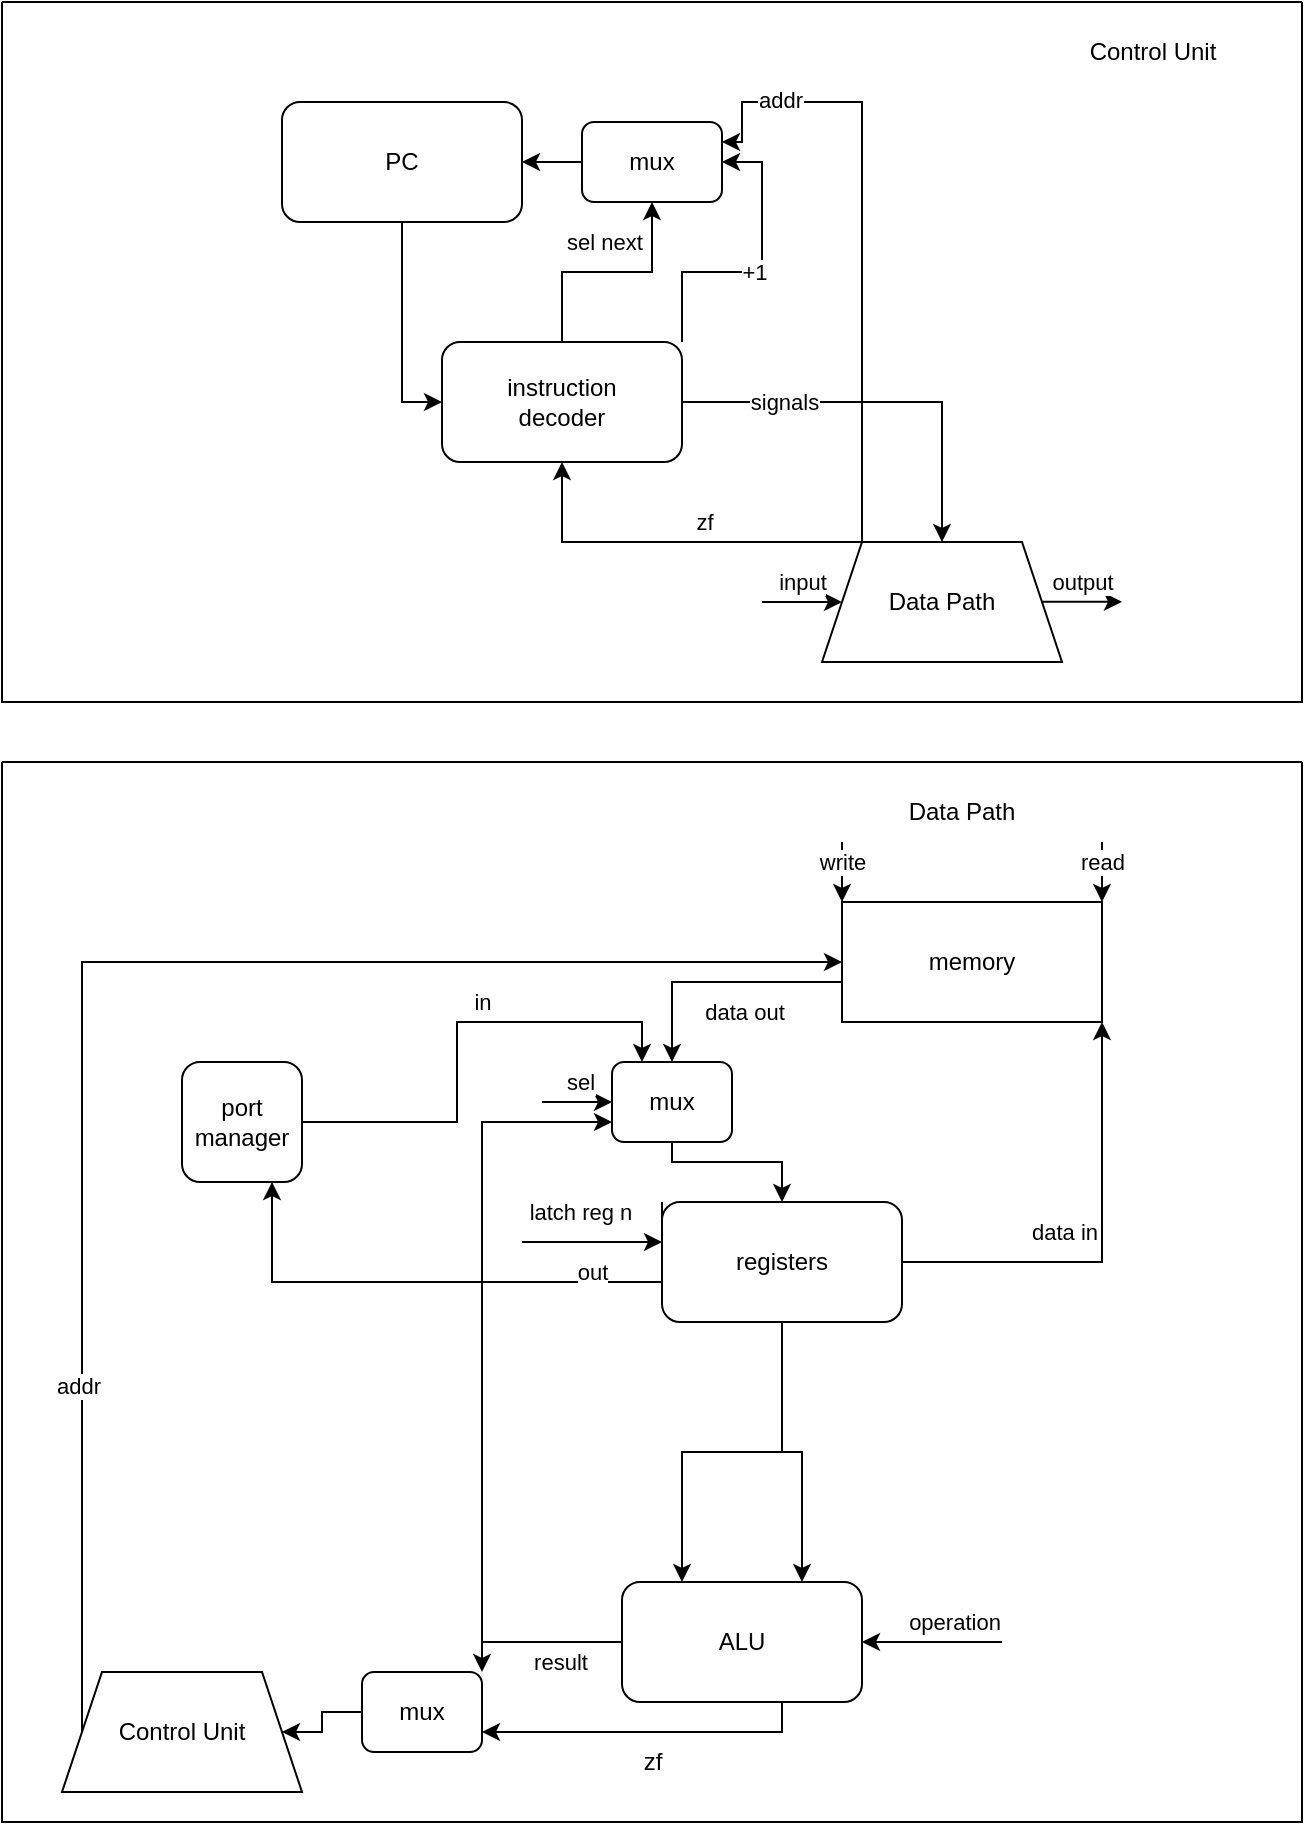 <mxfile version="22.1.22" type="embed">
  <diagram name="Page-1" id="099fd60b-425b-db50-ffb0-6b813814b670">
    <mxGraphModel dx="92" dy="77" grid="1" gridSize="10" guides="1" tooltips="1" connect="1" arrows="1" fold="1" page="1" pageScale="1" pageWidth="850" pageHeight="1100" background="none" math="0" shadow="0">
      <root>
        <mxCell id="0" />
        <mxCell id="1" parent="0" />
        <mxCell id="xeeY37LkKgmFa9RhOjJM-3" value="" style="swimlane;startSize=0;" parent="1" vertex="1">
          <mxGeometry x="150" y="120" width="650" height="350" as="geometry" />
        </mxCell>
        <mxCell id="xeeY37LkKgmFa9RhOjJM-11" style="edgeStyle=orthogonalEdgeStyle;rounded=0;orthogonalLoop=1;jettySize=auto;html=1;entryX=1;entryY=0.5;entryDx=0;entryDy=0;" parent="xeeY37LkKgmFa9RhOjJM-3" source="xeeY37LkKgmFa9RhOjJM-5" target="xeeY37LkKgmFa9RhOjJM-77" edge="1">
          <mxGeometry relative="1" as="geometry">
            <Array as="points">
              <mxPoint x="340" y="135" />
              <mxPoint x="380" y="135" />
              <mxPoint x="380" y="80" />
            </Array>
          </mxGeometry>
        </mxCell>
        <mxCell id="xeeY37LkKgmFa9RhOjJM-48" value="+1" style="edgeLabel;html=1;align=center;verticalAlign=middle;resizable=0;points=[];" parent="xeeY37LkKgmFa9RhOjJM-11" vertex="1" connectable="0">
          <mxGeometry x="-0.051" relative="1" as="geometry">
            <mxPoint as="offset" />
          </mxGeometry>
        </mxCell>
        <mxCell id="xeeY37LkKgmFa9RhOjJM-46" style="edgeStyle=orthogonalEdgeStyle;rounded=0;orthogonalLoop=1;jettySize=auto;html=1;entryX=0.5;entryY=0;entryDx=0;entryDy=0;" parent="xeeY37LkKgmFa9RhOjJM-3" source="xeeY37LkKgmFa9RhOjJM-5" target="xeeY37LkKgmFa9RhOjJM-38" edge="1">
          <mxGeometry relative="1" as="geometry" />
        </mxCell>
        <mxCell id="xeeY37LkKgmFa9RhOjJM-47" value="signals" style="edgeLabel;html=1;align=center;verticalAlign=middle;resizable=0;points=[];" parent="xeeY37LkKgmFa9RhOjJM-46" vertex="1" connectable="0">
          <mxGeometry x="-0.157" relative="1" as="geometry">
            <mxPoint x="-34" as="offset" />
          </mxGeometry>
        </mxCell>
        <mxCell id="xeeY37LkKgmFa9RhOjJM-79" style="edgeStyle=orthogonalEdgeStyle;rounded=0;orthogonalLoop=1;jettySize=auto;html=1;entryX=0.5;entryY=1;entryDx=0;entryDy=0;" parent="xeeY37LkKgmFa9RhOjJM-3" source="xeeY37LkKgmFa9RhOjJM-5" target="xeeY37LkKgmFa9RhOjJM-77" edge="1">
          <mxGeometry relative="1" as="geometry" />
        </mxCell>
        <mxCell id="xeeY37LkKgmFa9RhOjJM-80" value="sel next" style="edgeLabel;html=1;align=center;verticalAlign=middle;resizable=0;points=[];" parent="xeeY37LkKgmFa9RhOjJM-79" vertex="1" connectable="0">
          <mxGeometry x="-0.245" y="1" relative="1" as="geometry">
            <mxPoint x="12" y="-14" as="offset" />
          </mxGeometry>
        </mxCell>
        <mxCell id="xeeY37LkKgmFa9RhOjJM-5" value="instruction&lt;div&gt;decoder&lt;/div&gt;" style="rounded=1;whiteSpace=wrap;html=1;" parent="xeeY37LkKgmFa9RhOjJM-3" vertex="1">
          <mxGeometry x="220" y="170" width="120" height="60" as="geometry" />
        </mxCell>
        <mxCell id="xeeY37LkKgmFa9RhOjJM-8" style="edgeStyle=orthogonalEdgeStyle;rounded=0;orthogonalLoop=1;jettySize=auto;html=1;entryX=0;entryY=0.5;entryDx=0;entryDy=0;" parent="xeeY37LkKgmFa9RhOjJM-3" source="xeeY37LkKgmFa9RhOjJM-1" target="xeeY37LkKgmFa9RhOjJM-5" edge="1">
          <mxGeometry relative="1" as="geometry" />
        </mxCell>
        <mxCell id="xeeY37LkKgmFa9RhOjJM-1" value="PC" style="rounded=1;whiteSpace=wrap;html=1;" parent="xeeY37LkKgmFa9RhOjJM-3" vertex="1">
          <mxGeometry x="140" y="50" width="120" height="60" as="geometry" />
        </mxCell>
        <mxCell id="xeeY37LkKgmFa9RhOjJM-6" value="Control Unit" style="text;html=1;align=center;verticalAlign=middle;resizable=0;points=[];autosize=1;strokeColor=none;fillColor=none;" parent="xeeY37LkKgmFa9RhOjJM-3" vertex="1">
          <mxGeometry x="530" y="10" width="90" height="30" as="geometry" />
        </mxCell>
        <mxCell id="xeeY37LkKgmFa9RhOjJM-49" style="edgeStyle=orthogonalEdgeStyle;rounded=0;orthogonalLoop=1;jettySize=auto;html=1;entryX=1;entryY=0.25;entryDx=0;entryDy=0;" parent="xeeY37LkKgmFa9RhOjJM-3" source="xeeY37LkKgmFa9RhOjJM-38" target="xeeY37LkKgmFa9RhOjJM-77" edge="1">
          <mxGeometry relative="1" as="geometry">
            <Array as="points">
              <mxPoint x="430" y="50" />
              <mxPoint x="370" y="50" />
            </Array>
          </mxGeometry>
        </mxCell>
        <mxCell id="xeeY37LkKgmFa9RhOjJM-50" value="addr" style="edgeLabel;html=1;align=center;verticalAlign=middle;resizable=0;points=[];" parent="xeeY37LkKgmFa9RhOjJM-49" vertex="1" connectable="0">
          <mxGeometry x="0.684" y="-1" relative="1" as="geometry">
            <mxPoint as="offset" />
          </mxGeometry>
        </mxCell>
        <mxCell id="xeeY37LkKgmFa9RhOjJM-51" style="edgeStyle=orthogonalEdgeStyle;rounded=0;orthogonalLoop=1;jettySize=auto;html=1;entryX=0.5;entryY=1;entryDx=0;entryDy=0;" parent="xeeY37LkKgmFa9RhOjJM-3" source="xeeY37LkKgmFa9RhOjJM-38" target="xeeY37LkKgmFa9RhOjJM-5" edge="1">
          <mxGeometry relative="1" as="geometry">
            <Array as="points">
              <mxPoint x="280" y="270" />
            </Array>
          </mxGeometry>
        </mxCell>
        <mxCell id="xeeY37LkKgmFa9RhOjJM-52" value="zf" style="edgeLabel;html=1;align=center;verticalAlign=middle;resizable=0;points=[];" parent="xeeY37LkKgmFa9RhOjJM-51" vertex="1" connectable="0">
          <mxGeometry x="-0.015" y="-2" relative="1" as="geometry">
            <mxPoint x="14" y="-8" as="offset" />
          </mxGeometry>
        </mxCell>
        <mxCell id="xeeY37LkKgmFa9RhOjJM-38" value="Data Path" style="shape=trapezoid;perimeter=trapezoidPerimeter;whiteSpace=wrap;html=1;fixedSize=1;" parent="xeeY37LkKgmFa9RhOjJM-3" vertex="1">
          <mxGeometry x="410" y="270" width="120" height="60" as="geometry" />
        </mxCell>
        <mxCell id="xeeY37LkKgmFa9RhOjJM-41" value="" style="endArrow=classic;html=1;rounded=0;anchorPointDirection=0;entryX=0;entryY=0.5;entryDx=0;entryDy=0;" parent="xeeY37LkKgmFa9RhOjJM-3" target="xeeY37LkKgmFa9RhOjJM-38" edge="1">
          <mxGeometry width="50" height="50" relative="1" as="geometry">
            <mxPoint x="380" y="300" as="sourcePoint" />
            <mxPoint x="390" y="250" as="targetPoint" />
          </mxGeometry>
        </mxCell>
        <mxCell id="xeeY37LkKgmFa9RhOjJM-43" value="input" style="edgeLabel;html=1;align=center;verticalAlign=middle;resizable=0;points=[];" parent="xeeY37LkKgmFa9RhOjJM-41" vertex="1" connectable="0">
          <mxGeometry x="-0.488" y="1" relative="1" as="geometry">
            <mxPoint x="10" y="-9" as="offset" />
          </mxGeometry>
        </mxCell>
        <mxCell id="xeeY37LkKgmFa9RhOjJM-44" value="" style="endArrow=classic;html=1;rounded=0;anchorPointDirection=0;entryX=0;entryY=0.5;entryDx=0;entryDy=0;" parent="xeeY37LkKgmFa9RhOjJM-3" edge="1">
          <mxGeometry width="50" height="50" relative="1" as="geometry">
            <mxPoint x="520" y="299.9" as="sourcePoint" />
            <mxPoint x="560" y="299.9" as="targetPoint" />
          </mxGeometry>
        </mxCell>
        <mxCell id="xeeY37LkKgmFa9RhOjJM-45" value="output" style="edgeLabel;html=1;align=center;verticalAlign=middle;resizable=0;points=[];" parent="xeeY37LkKgmFa9RhOjJM-44" vertex="1" connectable="0">
          <mxGeometry x="-0.488" y="1" relative="1" as="geometry">
            <mxPoint x="10" y="-9" as="offset" />
          </mxGeometry>
        </mxCell>
        <mxCell id="xeeY37LkKgmFa9RhOjJM-78" style="edgeStyle=orthogonalEdgeStyle;rounded=0;orthogonalLoop=1;jettySize=auto;html=1;entryX=1;entryY=0.5;entryDx=0;entryDy=0;" parent="xeeY37LkKgmFa9RhOjJM-3" source="xeeY37LkKgmFa9RhOjJM-77" target="xeeY37LkKgmFa9RhOjJM-1" edge="1">
          <mxGeometry relative="1" as="geometry" />
        </mxCell>
        <mxCell id="xeeY37LkKgmFa9RhOjJM-77" value="mux" style="rounded=1;whiteSpace=wrap;html=1;" parent="xeeY37LkKgmFa9RhOjJM-3" vertex="1">
          <mxGeometry x="290" y="60" width="70" height="40" as="geometry" />
        </mxCell>
        <mxCell id="xeeY37LkKgmFa9RhOjJM-12" value="" style="swimlane;startSize=0;" parent="1" vertex="1">
          <mxGeometry x="150" y="500" width="650" height="530" as="geometry" />
        </mxCell>
        <mxCell id="xeeY37LkKgmFa9RhOjJM-75" style="edgeStyle=orthogonalEdgeStyle;rounded=0;orthogonalLoop=1;jettySize=auto;html=1;entryX=0.25;entryY=0;entryDx=0;entryDy=0;" parent="xeeY37LkKgmFa9RhOjJM-12" source="xeeY37LkKgmFa9RhOjJM-13" target="xeeY37LkKgmFa9RhOjJM-19" edge="1">
          <mxGeometry relative="1" as="geometry" />
        </mxCell>
        <mxCell id="xeeY37LkKgmFa9RhOjJM-76" value="in" style="edgeLabel;html=1;align=center;verticalAlign=middle;resizable=0;points=[];" parent="xeeY37LkKgmFa9RhOjJM-75" vertex="1" connectable="0">
          <mxGeometry x="0.122" y="-1" relative="1" as="geometry">
            <mxPoint x="5" y="-11" as="offset" />
          </mxGeometry>
        </mxCell>
        <mxCell id="xeeY37LkKgmFa9RhOjJM-13" value="port&lt;div&gt;manager&lt;/div&gt;" style="rounded=1;whiteSpace=wrap;html=1;" parent="xeeY37LkKgmFa9RhOjJM-12" vertex="1">
          <mxGeometry x="90" y="150" width="60" height="60" as="geometry" />
        </mxCell>
        <mxCell id="xeeY37LkKgmFa9RhOjJM-14" value="Data Path" style="text;html=1;align=center;verticalAlign=middle;whiteSpace=wrap;rounded=0;" parent="xeeY37LkKgmFa9RhOjJM-12" vertex="1">
          <mxGeometry x="450" y="10" width="60" height="30" as="geometry" />
        </mxCell>
        <mxCell id="xeeY37LkKgmFa9RhOjJM-62" style="edgeStyle=orthogonalEdgeStyle;rounded=0;orthogonalLoop=1;jettySize=auto;html=1;entryX=1;entryY=1;entryDx=0;entryDy=0;" parent="xeeY37LkKgmFa9RhOjJM-12" source="xeeY37LkKgmFa9RhOjJM-15" target="xeeY37LkKgmFa9RhOjJM-17" edge="1">
          <mxGeometry relative="1" as="geometry">
            <Array as="points">
              <mxPoint x="550" y="250" />
            </Array>
          </mxGeometry>
        </mxCell>
        <mxCell id="xeeY37LkKgmFa9RhOjJM-63" value="data in" style="edgeLabel;html=1;align=center;verticalAlign=middle;resizable=0;points=[];" parent="xeeY37LkKgmFa9RhOjJM-62" vertex="1" connectable="0">
          <mxGeometry x="-0.513" y="2" relative="1" as="geometry">
            <mxPoint x="27" y="-13" as="offset" />
          </mxGeometry>
        </mxCell>
        <mxCell id="xeeY37LkKgmFa9RhOjJM-69" style="edgeStyle=orthogonalEdgeStyle;rounded=0;orthogonalLoop=1;jettySize=auto;html=1;exitX=0;exitY=0;exitDx=0;exitDy=0;entryX=0.75;entryY=1;entryDx=0;entryDy=0;" parent="xeeY37LkKgmFa9RhOjJM-12" source="xeeY37LkKgmFa9RhOjJM-15" target="xeeY37LkKgmFa9RhOjJM-13" edge="1">
          <mxGeometry relative="1" as="geometry">
            <Array as="points">
              <mxPoint x="340" y="260" />
              <mxPoint x="260" y="260" />
            </Array>
          </mxGeometry>
        </mxCell>
        <mxCell id="xeeY37LkKgmFa9RhOjJM-70" value="out" style="edgeLabel;html=1;align=center;verticalAlign=middle;resizable=0;points=[];" parent="xeeY37LkKgmFa9RhOjJM-69" vertex="1" connectable="0">
          <mxGeometry x="-0.289" y="-3" relative="1" as="geometry">
            <mxPoint x="13" y="-2" as="offset" />
          </mxGeometry>
        </mxCell>
        <mxCell id="y4NjypVTev5vpXVpbhdP-2" style="edgeStyle=orthogonalEdgeStyle;rounded=0;orthogonalLoop=1;jettySize=auto;html=1;entryX=0.25;entryY=0;entryDx=0;entryDy=0;" parent="xeeY37LkKgmFa9RhOjJM-12" source="xeeY37LkKgmFa9RhOjJM-15" target="xeeY37LkKgmFa9RhOjJM-18" edge="1">
          <mxGeometry relative="1" as="geometry">
            <mxPoint x="390" y="310" as="targetPoint" />
          </mxGeometry>
        </mxCell>
        <mxCell id="3" style="edgeStyle=orthogonalEdgeStyle;rounded=0;orthogonalLoop=1;jettySize=auto;html=1;entryX=0.75;entryY=0;entryDx=0;entryDy=0;" edge="1" parent="xeeY37LkKgmFa9RhOjJM-12" source="xeeY37LkKgmFa9RhOjJM-15" target="xeeY37LkKgmFa9RhOjJM-18">
          <mxGeometry relative="1" as="geometry" />
        </mxCell>
        <mxCell id="xeeY37LkKgmFa9RhOjJM-15" value="registers" style="rounded=1;whiteSpace=wrap;html=1;" parent="xeeY37LkKgmFa9RhOjJM-12" vertex="1">
          <mxGeometry x="330" y="220" width="120" height="60" as="geometry" />
        </mxCell>
        <mxCell id="xeeY37LkKgmFa9RhOjJM-59" style="edgeStyle=orthogonalEdgeStyle;rounded=0;orthogonalLoop=1;jettySize=auto;html=1;entryX=0.5;entryY=0;entryDx=0;entryDy=0;" parent="xeeY37LkKgmFa9RhOjJM-12" source="xeeY37LkKgmFa9RhOjJM-17" target="xeeY37LkKgmFa9RhOjJM-19" edge="1">
          <mxGeometry relative="1" as="geometry">
            <Array as="points">
              <mxPoint x="335" y="110" />
            </Array>
          </mxGeometry>
        </mxCell>
        <mxCell id="xeeY37LkKgmFa9RhOjJM-60" value="data out" style="edgeLabel;html=1;align=center;verticalAlign=middle;resizable=0;points=[];" parent="xeeY37LkKgmFa9RhOjJM-59" vertex="1" connectable="0">
          <mxGeometry x="-0.268" y="-1" relative="1" as="geometry">
            <mxPoint x="-3" y="16" as="offset" />
          </mxGeometry>
        </mxCell>
        <mxCell id="xeeY37LkKgmFa9RhOjJM-17" value="memory" style="rounded=1;whiteSpace=wrap;html=1;arcSize=0;" parent="xeeY37LkKgmFa9RhOjJM-12" vertex="1">
          <mxGeometry x="420" y="70" width="130" height="60" as="geometry" />
        </mxCell>
        <mxCell id="xeeY37LkKgmFa9RhOjJM-31" style="edgeStyle=orthogonalEdgeStyle;rounded=0;orthogonalLoop=1;jettySize=auto;html=1;entryX=1;entryY=0.75;entryDx=0;entryDy=0;" parent="xeeY37LkKgmFa9RhOjJM-12" source="xeeY37LkKgmFa9RhOjJM-18" target="xeeY37LkKgmFa9RhOjJM-73" edge="1">
          <mxGeometry relative="1" as="geometry">
            <Array as="points">
              <mxPoint x="390" y="485" />
            </Array>
          </mxGeometry>
        </mxCell>
        <mxCell id="xeeY37LkKgmFa9RhOjJM-67" style="edgeStyle=orthogonalEdgeStyle;rounded=0;orthogonalLoop=1;jettySize=auto;html=1;entryX=1;entryY=0;entryDx=0;entryDy=0;" parent="xeeY37LkKgmFa9RhOjJM-12" source="xeeY37LkKgmFa9RhOjJM-18" target="xeeY37LkKgmFa9RhOjJM-73" edge="1">
          <mxGeometry relative="1" as="geometry">
            <Array as="points">
              <mxPoint x="240" y="440" />
            </Array>
          </mxGeometry>
        </mxCell>
        <mxCell id="xeeY37LkKgmFa9RhOjJM-68" value="result" style="edgeLabel;html=1;align=center;verticalAlign=middle;resizable=0;points=[];" parent="xeeY37LkKgmFa9RhOjJM-67" vertex="1" connectable="0">
          <mxGeometry x="-0.182" relative="1" as="geometry">
            <mxPoint x="4" y="10" as="offset" />
          </mxGeometry>
        </mxCell>
        <mxCell id="y4NjypVTev5vpXVpbhdP-6" style="edgeStyle=orthogonalEdgeStyle;rounded=0;orthogonalLoop=1;jettySize=auto;html=1;entryX=0;entryY=0.75;entryDx=0;entryDy=0;" parent="xeeY37LkKgmFa9RhOjJM-12" source="xeeY37LkKgmFa9RhOjJM-18" target="xeeY37LkKgmFa9RhOjJM-19" edge="1">
          <mxGeometry relative="1" as="geometry">
            <Array as="points">
              <mxPoint x="240" y="440" />
              <mxPoint x="240" y="180" />
            </Array>
          </mxGeometry>
        </mxCell>
        <mxCell id="xeeY37LkKgmFa9RhOjJM-18" value="ALU" style="rounded=1;whiteSpace=wrap;html=1;" parent="xeeY37LkKgmFa9RhOjJM-12" vertex="1">
          <mxGeometry x="310" y="410" width="120" height="60" as="geometry" />
        </mxCell>
        <mxCell id="y4NjypVTev5vpXVpbhdP-3" style="edgeStyle=orthogonalEdgeStyle;rounded=0;orthogonalLoop=1;jettySize=auto;html=1;entryX=0.5;entryY=0;entryDx=0;entryDy=0;" parent="xeeY37LkKgmFa9RhOjJM-12" source="xeeY37LkKgmFa9RhOjJM-19" target="xeeY37LkKgmFa9RhOjJM-15" edge="1">
          <mxGeometry relative="1" as="geometry">
            <Array as="points">
              <mxPoint x="335" y="200" />
              <mxPoint x="390" y="200" />
            </Array>
          </mxGeometry>
        </mxCell>
        <mxCell id="xeeY37LkKgmFa9RhOjJM-19" value="mux" style="rounded=1;whiteSpace=wrap;html=1;" parent="xeeY37LkKgmFa9RhOjJM-12" vertex="1">
          <mxGeometry x="305" y="150" width="60" height="40" as="geometry" />
        </mxCell>
        <mxCell id="xeeY37LkKgmFa9RhOjJM-26" value="" style="endArrow=classic;html=1;rounded=0;entryX=1;entryY=0;entryDx=0;entryDy=0;" parent="xeeY37LkKgmFa9RhOjJM-12" target="xeeY37LkKgmFa9RhOjJM-17" edge="1">
          <mxGeometry width="50" height="50" relative="1" as="geometry">
            <mxPoint x="550" y="40" as="sourcePoint" />
            <mxPoint x="363.589" y="30" as="targetPoint" />
            <Array as="points">
              <mxPoint x="550" y="40" />
            </Array>
          </mxGeometry>
        </mxCell>
        <mxCell id="xeeY37LkKgmFa9RhOjJM-27" value="read" style="edgeLabel;html=1;align=center;verticalAlign=middle;resizable=0;points=[];" parent="xeeY37LkKgmFa9RhOjJM-26" vertex="1" connectable="0">
          <mxGeometry x="-0.289" y="1" relative="1" as="geometry">
            <mxPoint x="-1" y="-1" as="offset" />
          </mxGeometry>
        </mxCell>
        <mxCell id="xeeY37LkKgmFa9RhOjJM-28" value="" style="endArrow=classic;html=1;rounded=0;entryX=1;entryY=0;entryDx=0;entryDy=0;" parent="xeeY37LkKgmFa9RhOjJM-12" edge="1">
          <mxGeometry width="50" height="50" relative="1" as="geometry">
            <mxPoint x="420" y="40" as="sourcePoint" />
            <mxPoint x="420" y="70" as="targetPoint" />
            <Array as="points">
              <mxPoint x="420" y="40" />
            </Array>
          </mxGeometry>
        </mxCell>
        <mxCell id="xeeY37LkKgmFa9RhOjJM-29" value="write" style="edgeLabel;html=1;align=center;verticalAlign=middle;resizable=0;points=[];" parent="xeeY37LkKgmFa9RhOjJM-28" vertex="1" connectable="0">
          <mxGeometry x="-0.289" y="1" relative="1" as="geometry">
            <mxPoint x="-1" y="-1" as="offset" />
          </mxGeometry>
        </mxCell>
        <mxCell id="xeeY37LkKgmFa9RhOjJM-33" style="edgeStyle=orthogonalEdgeStyle;rounded=0;orthogonalLoop=1;jettySize=auto;html=1;entryX=0;entryY=0.5;entryDx=0;entryDy=0;" parent="xeeY37LkKgmFa9RhOjJM-12" source="xeeY37LkKgmFa9RhOjJM-30" target="xeeY37LkKgmFa9RhOjJM-17" edge="1">
          <mxGeometry relative="1" as="geometry">
            <Array as="points">
              <mxPoint x="40" y="490" />
              <mxPoint x="40" y="100" />
            </Array>
          </mxGeometry>
        </mxCell>
        <mxCell id="xeeY37LkKgmFa9RhOjJM-34" value="addr" style="edgeLabel;html=1;align=center;verticalAlign=middle;resizable=0;points=[];" parent="xeeY37LkKgmFa9RhOjJM-33" vertex="1" connectable="0">
          <mxGeometry x="-0.547" y="2" relative="1" as="geometry">
            <mxPoint as="offset" />
          </mxGeometry>
        </mxCell>
        <mxCell id="xeeY37LkKgmFa9RhOjJM-30" value="Control Unit" style="shape=trapezoid;perimeter=trapezoidPerimeter;whiteSpace=wrap;html=1;fixedSize=1;" parent="xeeY37LkKgmFa9RhOjJM-12" vertex="1">
          <mxGeometry x="30" y="455" width="120" height="60" as="geometry" />
        </mxCell>
        <mxCell id="xeeY37LkKgmFa9RhOjJM-32" value="zf" style="text;html=1;align=center;verticalAlign=middle;resizable=0;points=[];autosize=1;strokeColor=none;fillColor=none;" parent="xeeY37LkKgmFa9RhOjJM-12" vertex="1">
          <mxGeometry x="310" y="485" width="30" height="30" as="geometry" />
        </mxCell>
        <mxCell id="xeeY37LkKgmFa9RhOjJM-55" value="" style="endArrow=classic;html=1;rounded=0;entryX=0;entryY=0.5;entryDx=0;entryDy=0;" parent="xeeY37LkKgmFa9RhOjJM-12" edge="1">
          <mxGeometry width="50" height="50" relative="1" as="geometry">
            <mxPoint x="260" y="240" as="sourcePoint" />
            <mxPoint x="330" y="240" as="targetPoint" />
          </mxGeometry>
        </mxCell>
        <mxCell id="xeeY37LkKgmFa9RhOjJM-56" value="latch reg n" style="edgeLabel;html=1;align=center;verticalAlign=middle;resizable=0;points=[];" parent="xeeY37LkKgmFa9RhOjJM-55" vertex="1" connectable="0">
          <mxGeometry x="-0.08" y="-1" relative="1" as="geometry">
            <mxPoint x="-3" y="-16" as="offset" />
          </mxGeometry>
        </mxCell>
        <mxCell id="xeeY37LkKgmFa9RhOjJM-57" value="" style="endArrow=classic;html=1;rounded=0;entryX=0;entryY=0.5;entryDx=0;entryDy=0;" parent="xeeY37LkKgmFa9RhOjJM-12" target="xeeY37LkKgmFa9RhOjJM-19" edge="1">
          <mxGeometry width="50" height="50" relative="1" as="geometry">
            <mxPoint x="270" y="170" as="sourcePoint" />
            <mxPoint x="340" y="170" as="targetPoint" />
          </mxGeometry>
        </mxCell>
        <mxCell id="xeeY37LkKgmFa9RhOjJM-58" value="sel" style="edgeLabel;html=1;align=center;verticalAlign=middle;resizable=0;points=[];" parent="xeeY37LkKgmFa9RhOjJM-57" vertex="1" connectable="0">
          <mxGeometry x="-0.65" y="3" relative="1" as="geometry">
            <mxPoint x="13" y="-7" as="offset" />
          </mxGeometry>
        </mxCell>
        <mxCell id="xeeY37LkKgmFa9RhOjJM-64" value="" style="endArrow=classic;html=1;rounded=0;entryX=1;entryY=0.5;entryDx=0;entryDy=0;" parent="xeeY37LkKgmFa9RhOjJM-12" target="xeeY37LkKgmFa9RhOjJM-18" edge="1">
          <mxGeometry width="50" height="50" relative="1" as="geometry">
            <mxPoint x="500" y="440" as="sourcePoint" />
            <mxPoint x="550" y="390" as="targetPoint" />
          </mxGeometry>
        </mxCell>
        <mxCell id="xeeY37LkKgmFa9RhOjJM-66" value="operation" style="edgeLabel;html=1;align=center;verticalAlign=middle;resizable=0;points=[];" parent="xeeY37LkKgmFa9RhOjJM-64" vertex="1" connectable="0">
          <mxGeometry x="-0.297" y="-1" relative="1" as="geometry">
            <mxPoint y="-9" as="offset" />
          </mxGeometry>
        </mxCell>
        <mxCell id="xeeY37LkKgmFa9RhOjJM-74" style="edgeStyle=orthogonalEdgeStyle;rounded=0;orthogonalLoop=1;jettySize=auto;html=1;entryX=1;entryY=0.5;entryDx=0;entryDy=0;" parent="xeeY37LkKgmFa9RhOjJM-12" source="xeeY37LkKgmFa9RhOjJM-73" target="xeeY37LkKgmFa9RhOjJM-30" edge="1">
          <mxGeometry relative="1" as="geometry">
            <mxPoint x="130" y="510" as="targetPoint" />
          </mxGeometry>
        </mxCell>
        <mxCell id="xeeY37LkKgmFa9RhOjJM-73" value="mux" style="rounded=1;whiteSpace=wrap;html=1;" parent="xeeY37LkKgmFa9RhOjJM-12" vertex="1">
          <mxGeometry x="180" y="455" width="60" height="40" as="geometry" />
        </mxCell>
      </root>
    </mxGraphModel>
  </diagram>
</mxfile>
